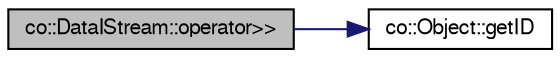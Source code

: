 digraph G
{
  edge [fontname="FreeSans",fontsize="10",labelfontname="FreeSans",labelfontsize="10"];
  node [fontname="FreeSans",fontsize="10",shape=record];
  rankdir="LR";
  Node1 [label="co::DataIStream::operator\>\>",height=0.2,width=0.4,color="black", fillcolor="grey75", style="filled" fontcolor="black"];
  Node1 -> Node2 [color="midnightblue",fontsize="10",style="solid",fontname="FreeSans"];
  Node2 [label="co::Object::getID",height=0.2,width=0.4,color="black", fillcolor="white", style="filled",URL="$classco_1_1Object.html#a12637ae54e90db08fedfdd0e5d3a5a9a"];
}
